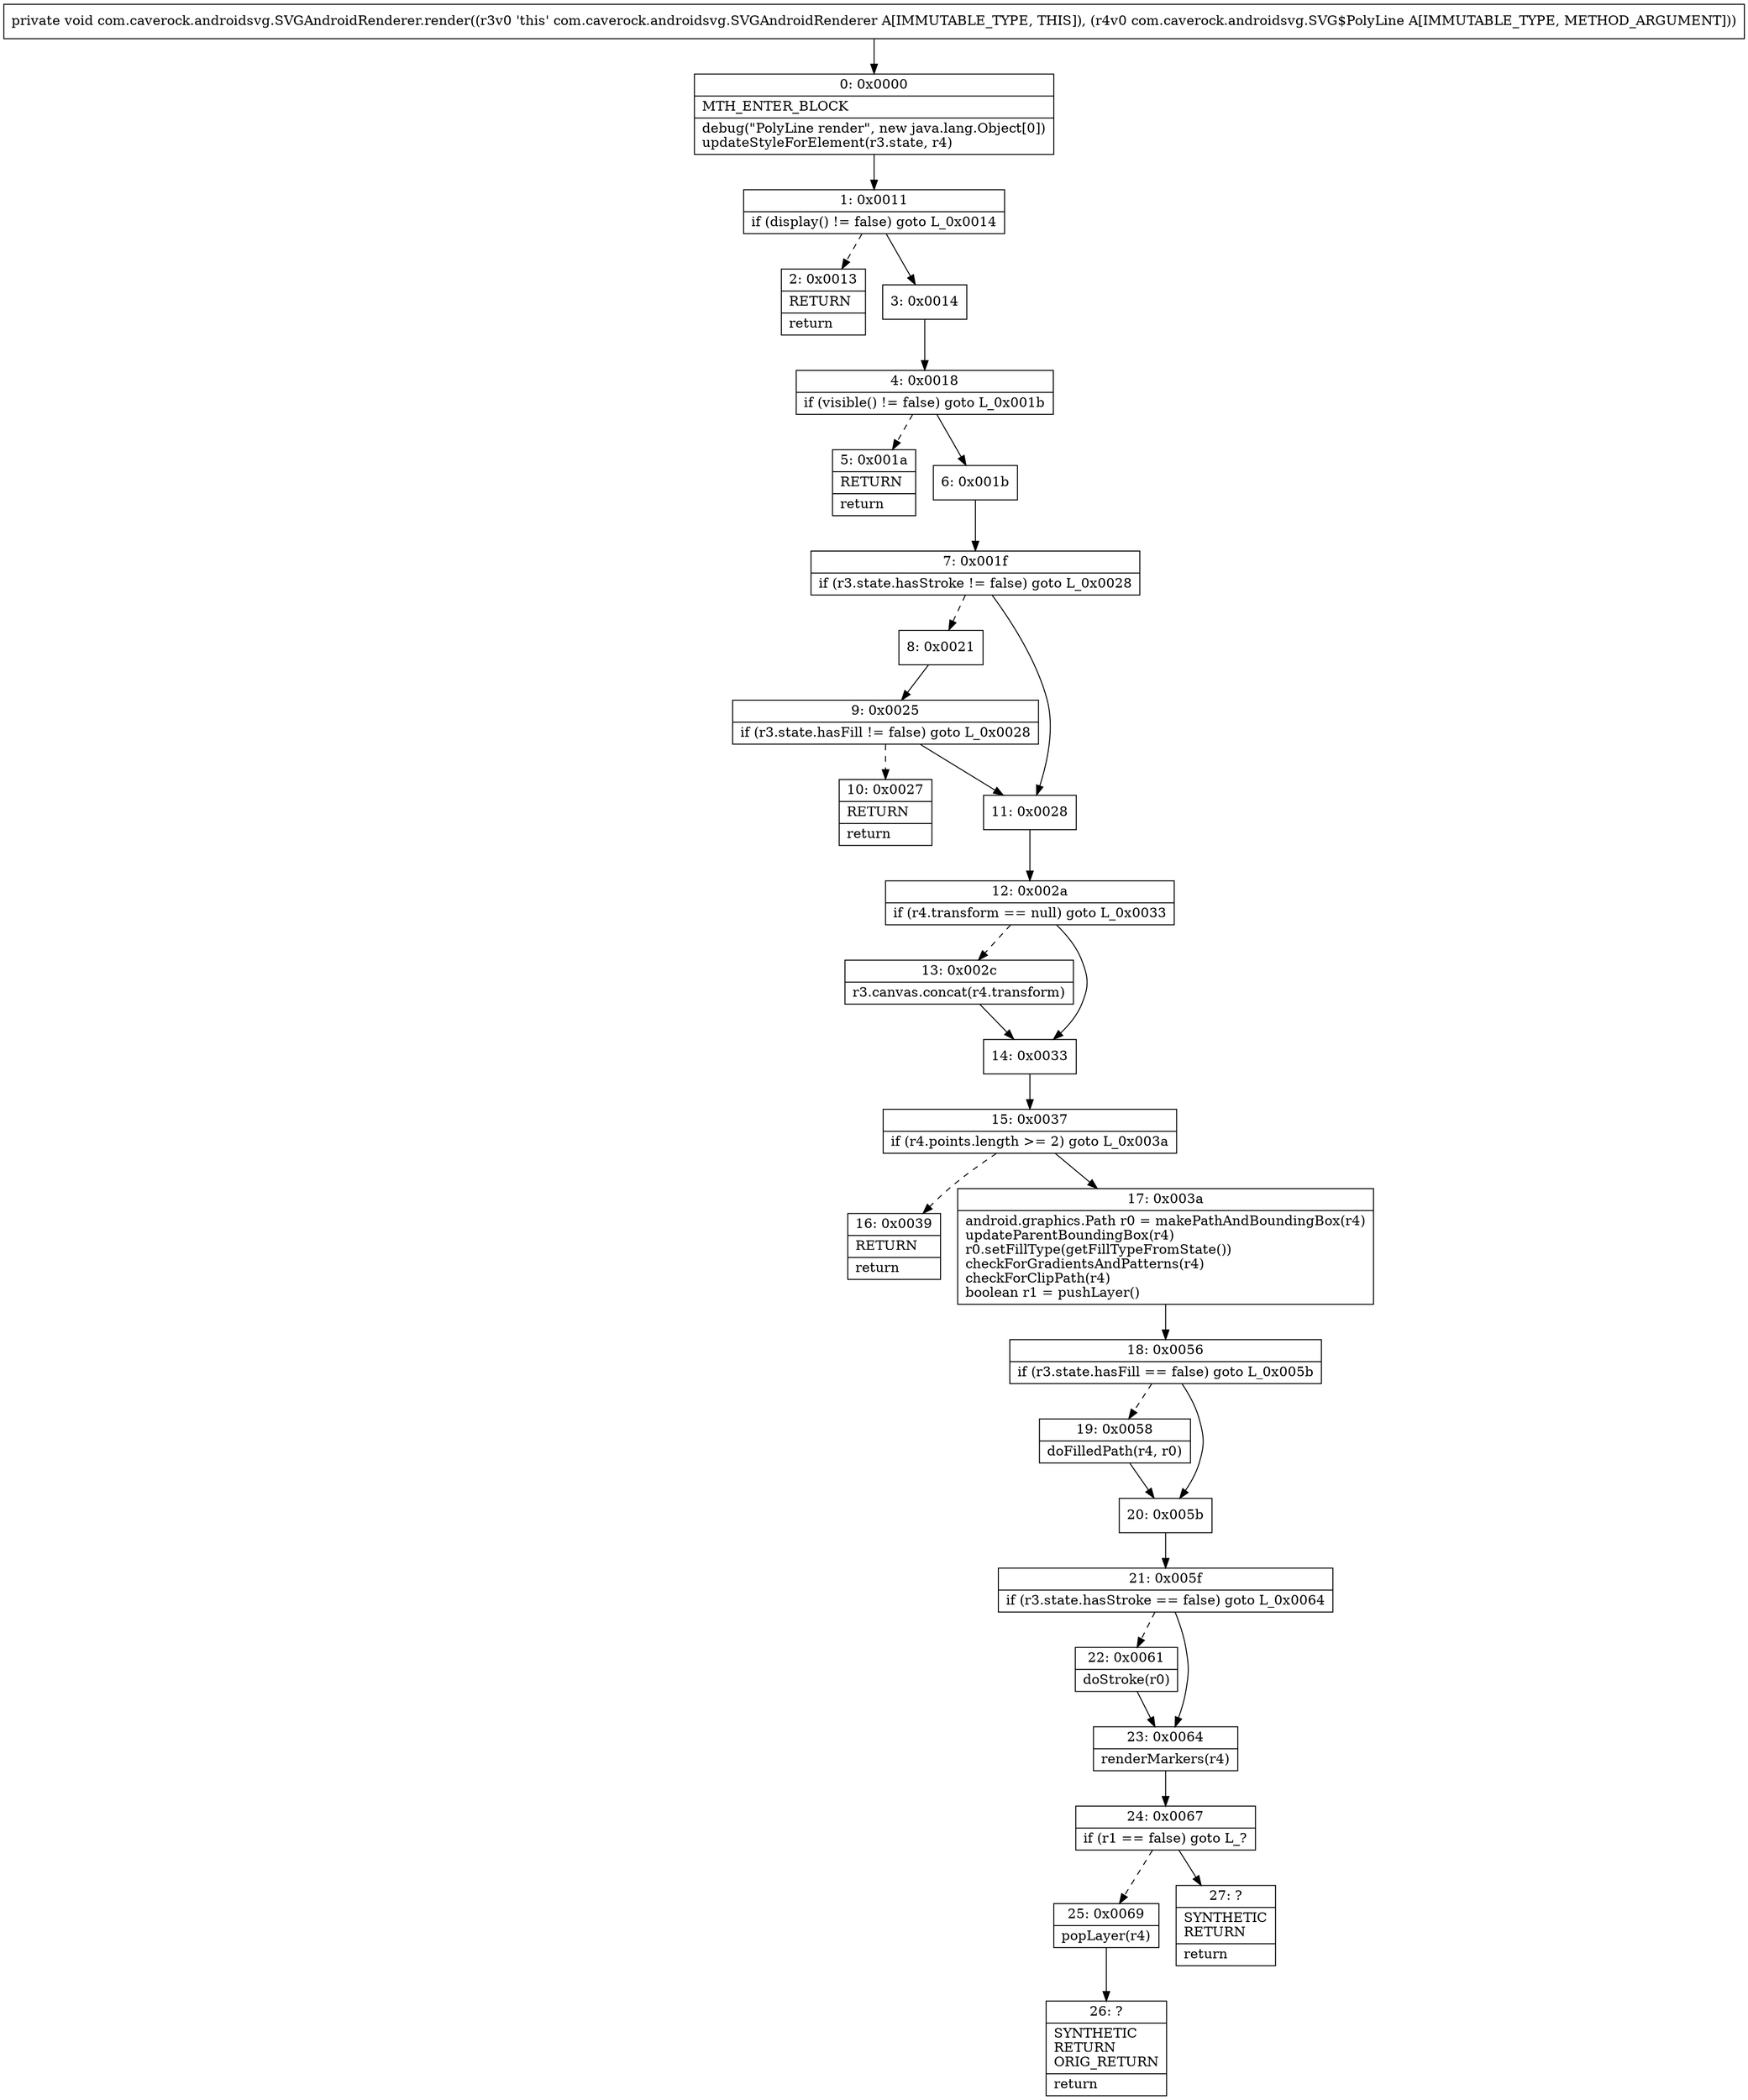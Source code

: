 digraph "CFG forcom.caverock.androidsvg.SVGAndroidRenderer.render(Lcom\/caverock\/androidsvg\/SVG$PolyLine;)V" {
Node_0 [shape=record,label="{0\:\ 0x0000|MTH_ENTER_BLOCK\l|debug(\"PolyLine render\", new java.lang.Object[0])\lupdateStyleForElement(r3.state, r4)\l}"];
Node_1 [shape=record,label="{1\:\ 0x0011|if (display() != false) goto L_0x0014\l}"];
Node_2 [shape=record,label="{2\:\ 0x0013|RETURN\l|return\l}"];
Node_3 [shape=record,label="{3\:\ 0x0014}"];
Node_4 [shape=record,label="{4\:\ 0x0018|if (visible() != false) goto L_0x001b\l}"];
Node_5 [shape=record,label="{5\:\ 0x001a|RETURN\l|return\l}"];
Node_6 [shape=record,label="{6\:\ 0x001b}"];
Node_7 [shape=record,label="{7\:\ 0x001f|if (r3.state.hasStroke != false) goto L_0x0028\l}"];
Node_8 [shape=record,label="{8\:\ 0x0021}"];
Node_9 [shape=record,label="{9\:\ 0x0025|if (r3.state.hasFill != false) goto L_0x0028\l}"];
Node_10 [shape=record,label="{10\:\ 0x0027|RETURN\l|return\l}"];
Node_11 [shape=record,label="{11\:\ 0x0028}"];
Node_12 [shape=record,label="{12\:\ 0x002a|if (r4.transform == null) goto L_0x0033\l}"];
Node_13 [shape=record,label="{13\:\ 0x002c|r3.canvas.concat(r4.transform)\l}"];
Node_14 [shape=record,label="{14\:\ 0x0033}"];
Node_15 [shape=record,label="{15\:\ 0x0037|if (r4.points.length \>= 2) goto L_0x003a\l}"];
Node_16 [shape=record,label="{16\:\ 0x0039|RETURN\l|return\l}"];
Node_17 [shape=record,label="{17\:\ 0x003a|android.graphics.Path r0 = makePathAndBoundingBox(r4)\lupdateParentBoundingBox(r4)\lr0.setFillType(getFillTypeFromState())\lcheckForGradientsAndPatterns(r4)\lcheckForClipPath(r4)\lboolean r1 = pushLayer()\l}"];
Node_18 [shape=record,label="{18\:\ 0x0056|if (r3.state.hasFill == false) goto L_0x005b\l}"];
Node_19 [shape=record,label="{19\:\ 0x0058|doFilledPath(r4, r0)\l}"];
Node_20 [shape=record,label="{20\:\ 0x005b}"];
Node_21 [shape=record,label="{21\:\ 0x005f|if (r3.state.hasStroke == false) goto L_0x0064\l}"];
Node_22 [shape=record,label="{22\:\ 0x0061|doStroke(r0)\l}"];
Node_23 [shape=record,label="{23\:\ 0x0064|renderMarkers(r4)\l}"];
Node_24 [shape=record,label="{24\:\ 0x0067|if (r1 == false) goto L_?\l}"];
Node_25 [shape=record,label="{25\:\ 0x0069|popLayer(r4)\l}"];
Node_26 [shape=record,label="{26\:\ ?|SYNTHETIC\lRETURN\lORIG_RETURN\l|return\l}"];
Node_27 [shape=record,label="{27\:\ ?|SYNTHETIC\lRETURN\l|return\l}"];
MethodNode[shape=record,label="{private void com.caverock.androidsvg.SVGAndroidRenderer.render((r3v0 'this' com.caverock.androidsvg.SVGAndroidRenderer A[IMMUTABLE_TYPE, THIS]), (r4v0 com.caverock.androidsvg.SVG$PolyLine A[IMMUTABLE_TYPE, METHOD_ARGUMENT])) }"];
MethodNode -> Node_0;
Node_0 -> Node_1;
Node_1 -> Node_2[style=dashed];
Node_1 -> Node_3;
Node_3 -> Node_4;
Node_4 -> Node_5[style=dashed];
Node_4 -> Node_6;
Node_6 -> Node_7;
Node_7 -> Node_8[style=dashed];
Node_7 -> Node_11;
Node_8 -> Node_9;
Node_9 -> Node_10[style=dashed];
Node_9 -> Node_11;
Node_11 -> Node_12;
Node_12 -> Node_13[style=dashed];
Node_12 -> Node_14;
Node_13 -> Node_14;
Node_14 -> Node_15;
Node_15 -> Node_16[style=dashed];
Node_15 -> Node_17;
Node_17 -> Node_18;
Node_18 -> Node_19[style=dashed];
Node_18 -> Node_20;
Node_19 -> Node_20;
Node_20 -> Node_21;
Node_21 -> Node_22[style=dashed];
Node_21 -> Node_23;
Node_22 -> Node_23;
Node_23 -> Node_24;
Node_24 -> Node_25[style=dashed];
Node_24 -> Node_27;
Node_25 -> Node_26;
}

